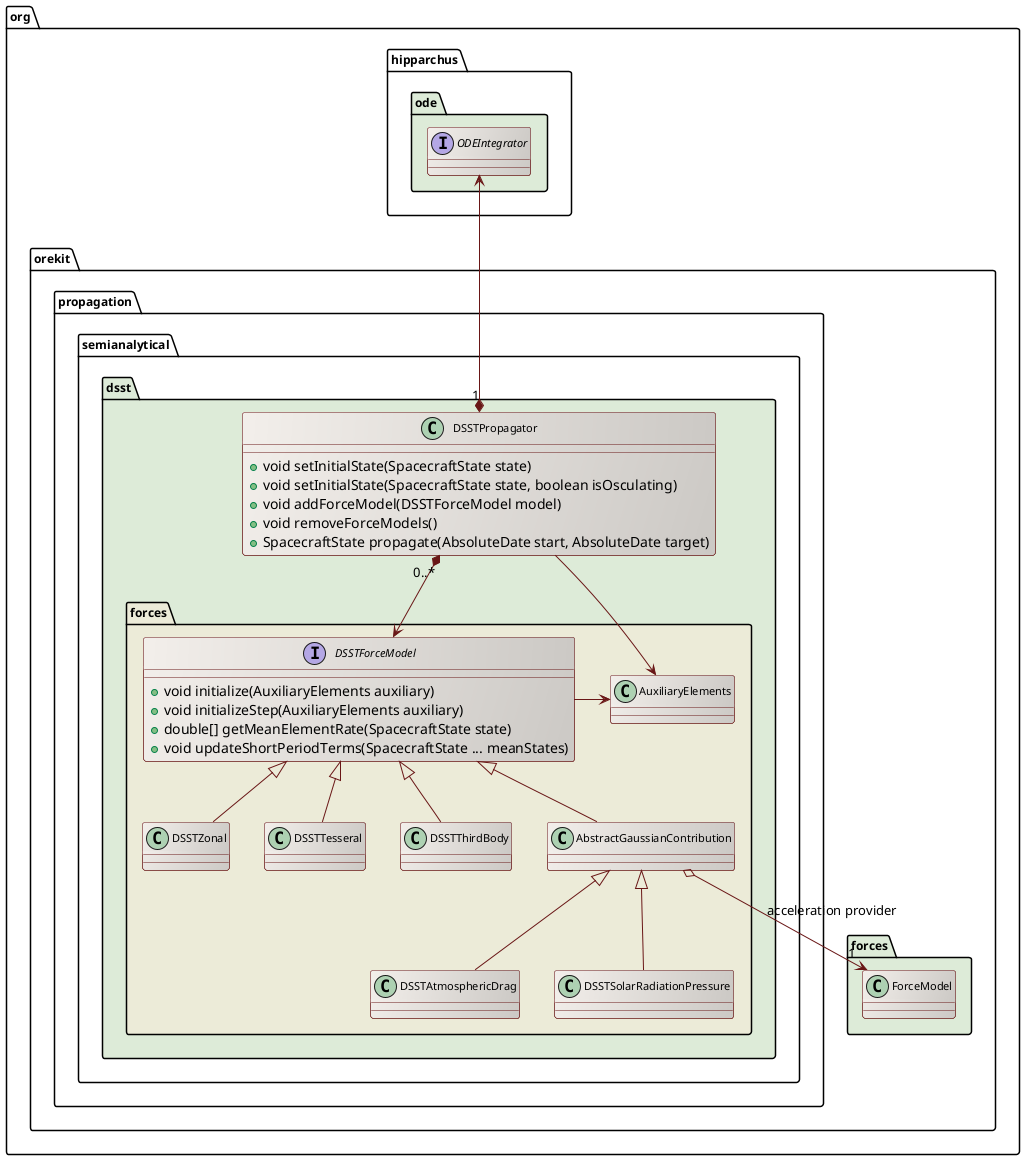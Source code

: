 ' Copyright 2002-2018 CS Systèmes d'Information
' Licensed to CS Systèmes d'Information (CS) under one or more
' contributor license agreements.  See the NOTICE file distributed with
' this work for additional information regarding copyright ownership.
' CS licenses this file to You under the Apache License, Version 2.0
' (the "License"); you may not use this file except in compliance with
' the License.  You may obtain a copy of the License at
'
'   http://www.apache.org/licenses/LICENSE-2.0
'
' Unless required by applicable law or agreed to in writing, software
' distributed under the License is distributed on an "AS IS" BASIS,
' WITHOUT WARRANTIES OR CONDITIONS OF ANY KIND, either express or implied.
' See the License for the specific language governing permissions and
' limitations under the License.
 
@startuml

  skinparam svek                  true
  skinparam ClassBackgroundColor  #F3EFEB/CCC9C5
  skinparam ClassArrowColor       #691616
  skinparam ClassBorderColor      #691616
  skinparam NoteBackgroundColor   #F3EFEB
  skinparam NoteBorderColor       #691616
  skinparam NoteFontColor         #691616
  skinparam ClassFontSize         11
  skinparam PackageFontSize       12

  package org.hipparchus.ode #DDEBD8 {

    interface ODEIntegrator

  }

  package org.orekit.forces #DDEBD8 {
    class ForceModel
  }

  package org.orekit.propagation.semianalytical.dsst #DDEBD8 {

    class DSSTPropagator {
      +void setInitialState(SpacecraftState state)
      +void setInitialState(SpacecraftState state, boolean isOsculating)
      +void addForceModel(DSSTForceModel model)
      +void removeForceModels()
      +SpacecraftState propagate(AbsoluteDate start, AbsoluteDate target)
    }

    ODEIntegrator <--* "1" DSSTPropagator

    package forces #ECEBD8 {

      class AuxiliaryElements

      interface DSSTForceModel {
        +void initialize(AuxiliaryElements auxiliary)
        +void initializeStep(AuxiliaryElements auxiliary)
        +double[] getMeanElementRate(SpacecraftState state)
        +void updateShortPeriodTerms(SpacecraftState ... meanStates)
      }

      DSSTForceModel -right->  AuxiliaryElements
      DSSTForceModel <|-- DSSTZonal
      DSSTForceModel <|-- DSSTTesseral
      DSSTForceModel <|-- DSSTThirdBody
      DSSTForceModel <|-- AbstractGaussianContribution

      AbstractGaussianContribution <|-- DSSTAtmosphericDrag
      AbstractGaussianContribution <|-- DSSTSolarRadiationPressure
      AbstractGaussianContribution o--> "1" ForceModel : acceleration provider

    }

    DSSTPropagator "0..*" *--> DSSTForceModel
    DSSTPropagator --> AuxiliaryElements

  }


@enduml
